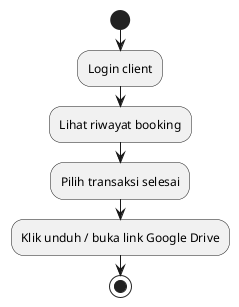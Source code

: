 @startuml
start
:Login client;
:Lihat riwayat booking;
:Pilih transaksi selesai;
:Klik unduh / buka link Google Drive;
stop
@enduml
